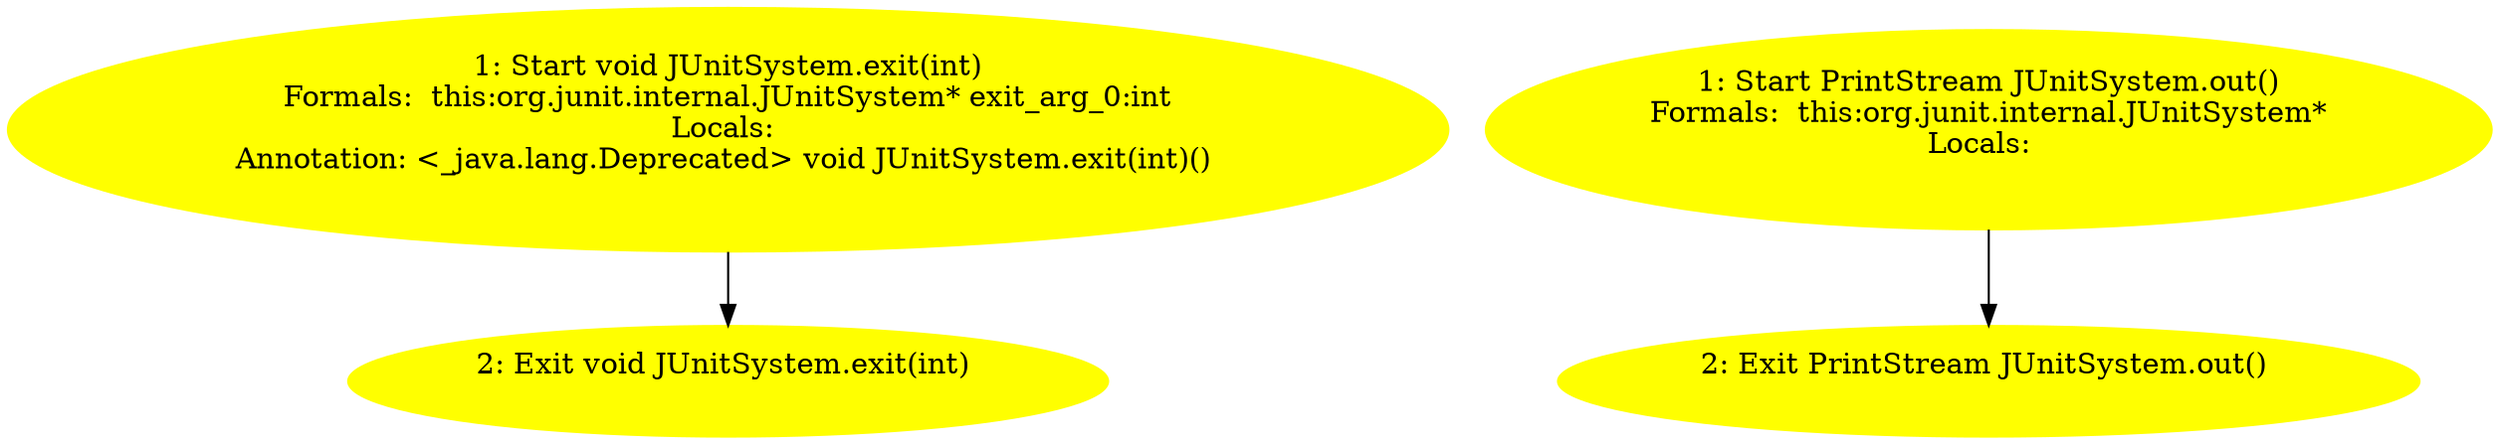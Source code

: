 /* @generated */
digraph cfg {
"org.junit.internal.JUnitSystem.exit(int):void.efb3b9a0bf964140c4fd1aa103c2585d_1" [label="1: Start void JUnitSystem.exit(int)\nFormals:  this:org.junit.internal.JUnitSystem* exit_arg_0:int\nLocals: \nAnnotation: <_java.lang.Deprecated> void JUnitSystem.exit(int)() \n  " color=yellow style=filled]
	

	 "org.junit.internal.JUnitSystem.exit(int):void.efb3b9a0bf964140c4fd1aa103c2585d_1" -> "org.junit.internal.JUnitSystem.exit(int):void.efb3b9a0bf964140c4fd1aa103c2585d_2" ;
"org.junit.internal.JUnitSystem.exit(int):void.efb3b9a0bf964140c4fd1aa103c2585d_2" [label="2: Exit void JUnitSystem.exit(int) \n  " color=yellow style=filled]
	

"org.junit.internal.JUnitSystem.out():java.io.PrintStream.20acdd682bc107f694197e747f18a38a_1" [label="1: Start PrintStream JUnitSystem.out()\nFormals:  this:org.junit.internal.JUnitSystem*\nLocals:  \n  " color=yellow style=filled]
	

	 "org.junit.internal.JUnitSystem.out():java.io.PrintStream.20acdd682bc107f694197e747f18a38a_1" -> "org.junit.internal.JUnitSystem.out():java.io.PrintStream.20acdd682bc107f694197e747f18a38a_2" ;
"org.junit.internal.JUnitSystem.out():java.io.PrintStream.20acdd682bc107f694197e747f18a38a_2" [label="2: Exit PrintStream JUnitSystem.out() \n  " color=yellow style=filled]
	

}
